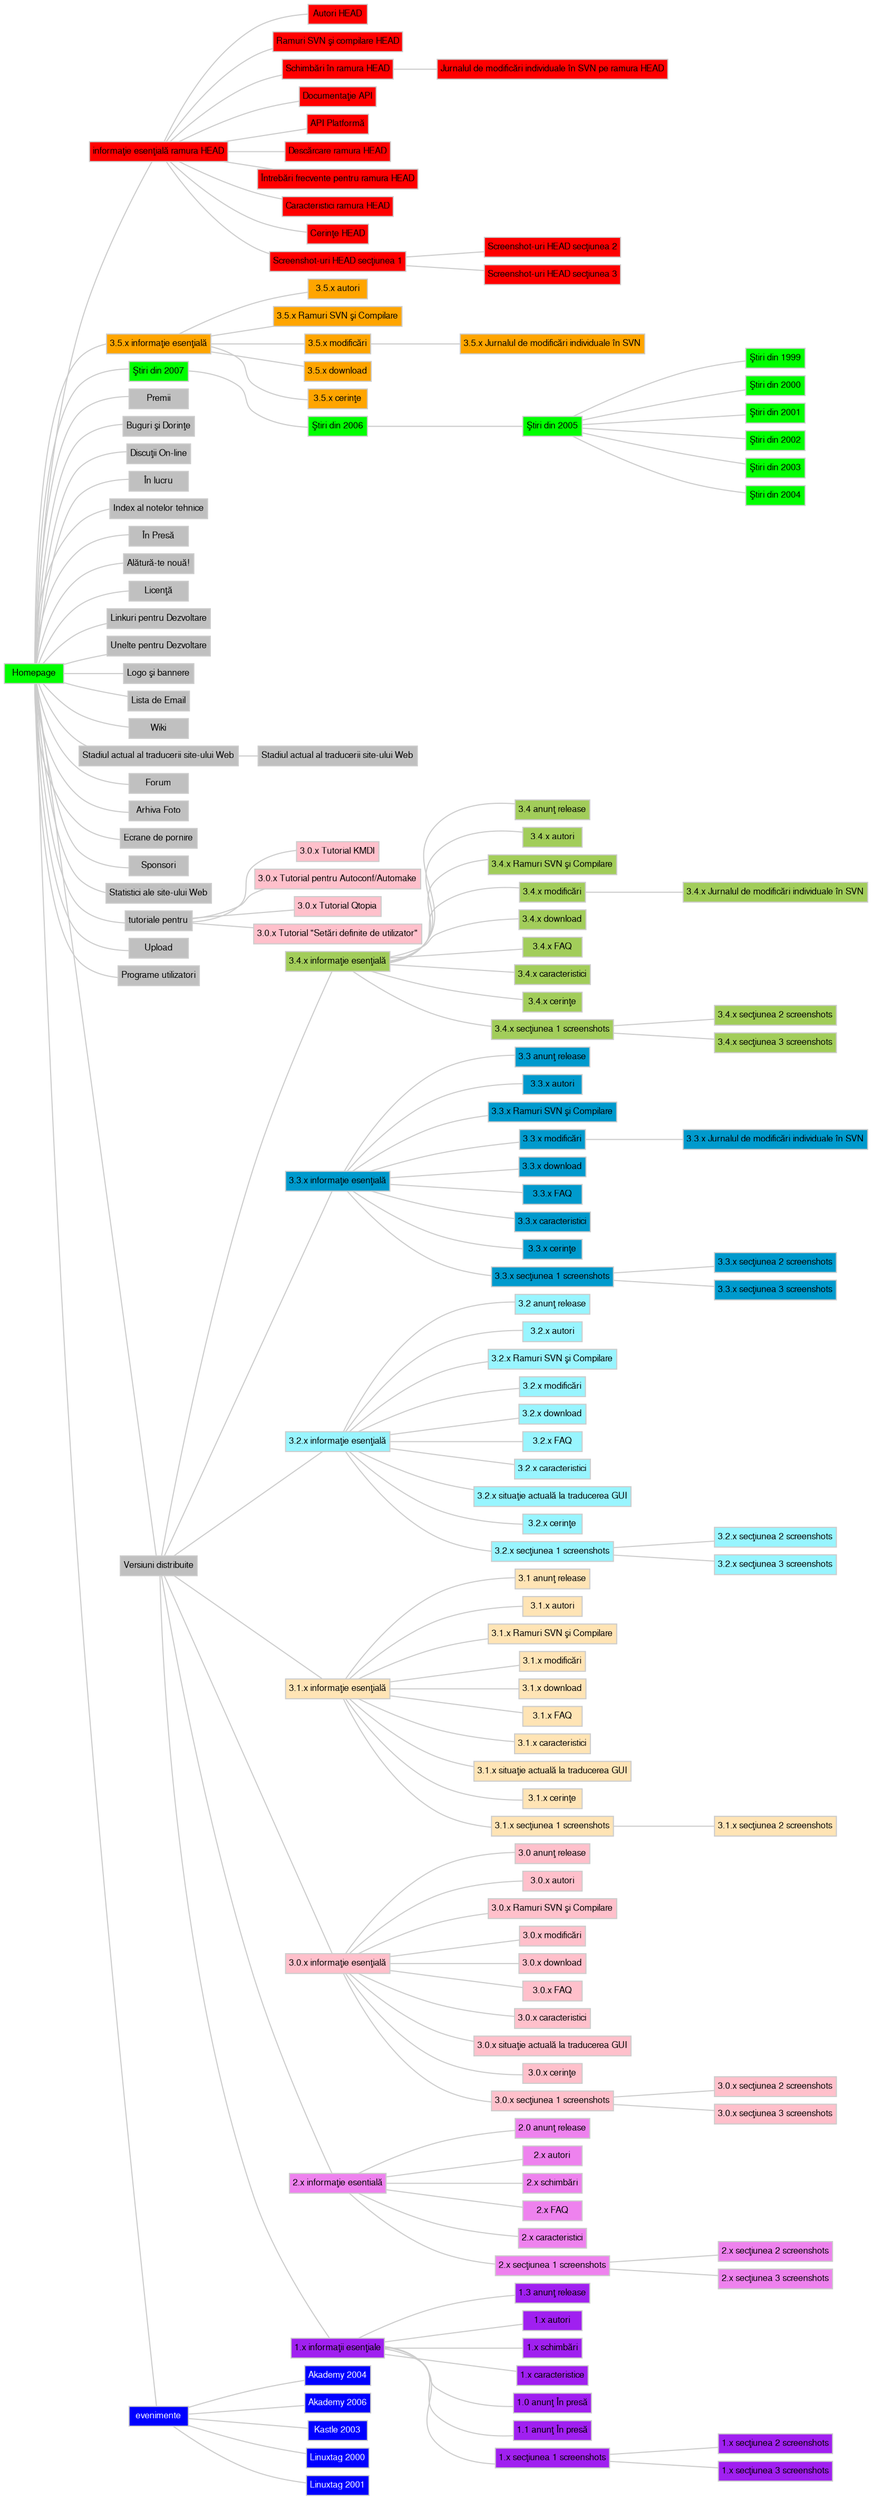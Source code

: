digraph G {
  fontpath="/usr/X11R6/lib/X11/fonts/truetype";
  charset="utf-8";
  rankdir="LR";
  ranksep="0.2";
  nodesep="0.1";
  overlap="false";
  node [shape="box",color="#cccccc",fontname="FreeSans", fontsize="8",fontcolor="#000000" margin="0.04" height="0.25"];
  edge [color="#cccccc",arrowhead="none"];
  21 [label="Autori HEAD", URL="../index.html?filename=HEAD/authors.html", fillcolor="red", fontcolor="", style="filled"];
  27 -> 21;
  22 [label="Ramuri SVN şi compilare HEAD", URL="../index.html?filename=HEAD/branches_compiling.html", fillcolor="red", fontcolor="", style="filled"];
  27 -> 22;
  159 [label="Jurnalul de modificări individuale în SVN pe ramura HEAD", URL="../index.html?filename=HEAD/ChangeLog.html", fillcolor="red", fontcolor="", style="filled"];
  29 -> 159;
  29 [label="Schimbări în ramura HEAD", URL="../index.html?filename=HEAD/changes.html", fillcolor="red", fontcolor="", style="filled"];
  27 -> 29;
  136 [label="Documentaţie API", URL="../HEAD/doc/api/", fillcolor="red", fontcolor="", style="filled"];
  27 -> 136;
  139 [label="API Platformă", URL="../HEAD/doc/platform/", fillcolor="red", fontcolor="", style="filled"];
  27 -> 139;
  24 [label="Descărcare ramura HEAD", URL="../index.html?filename=HEAD/download.html", fillcolor="red", fontcolor="", style="filled"];
  27 -> 24;
  31 [label="Întrebări frecvente pentru ramura HEAD", URL="../index.html?filename=HEAD/faq.html", fillcolor="red", fontcolor="", style="filled"];
  27 -> 31;
  30 [label="Caracteristici ramura HEAD", URL="../index.html?filename=HEAD/features.html", fillcolor="red", fontcolor="", style="filled"];
  27 -> 30;
  27 [label="informaţie esenţială ramura HEAD", URL="../index.html?filename=HEAD/kdevelop.html", fillcolor="red", fontcolor="", style="filled"];
  1 -> 27;
  23 [label="Cerinţe HEAD", URL="../index.html?filename=HEAD/requirements.html", fillcolor="red", fontcolor="", style="filled"];
  27 -> 23;
  32 [label="Screenshot-uri HEAD secţiunea 1", URL="../index.html?filename=HEAD/screenshots1.html", fillcolor="red", fontcolor="", style="filled"];
  27 -> 32;
  33 [label="Screenshot-uri HEAD secţiunea 2", URL="../index.html?filename=HEAD/screenshots2.html", fillcolor="red", fontcolor="", style="filled"];
  32 -> 33;
  34 [label="Screenshot-uri HEAD secţiunea 3", URL="../index.html?filename=HEAD/screenshots3.html", fillcolor="red", fontcolor="", style="filled"];
  32 -> 34;
  211 [label="3.5.x autori", URL="../index.html?filename=3.5/authors.html", fillcolor="orange", fontcolor="", style="filled"];
  209 -> 211;
  212 [label="3.5.x Ramuri SVN şi Compilare", URL="../index.html?filename=3.5/branches_compiling.html", fillcolor="orange", fontcolor="", style="filled"];
  209 -> 212;
  213 [label="3.5.x Jurnalul de modificări individuale în SVN", URL="../index.html?filename=3.5/ChangeLog.html", fillcolor="orange", fontcolor="", style="filled"];
  214 -> 213;
  214 [label="3.5.x modificări", URL="../index.html?filename=3.5/changes.html", fillcolor="orange", fontcolor="", style="filled"];
  209 -> 214;
  217 [label="3.5.x download", URL="../index.html?filename=3.5/download.html", fillcolor="orange", fontcolor="", style="filled"];
  209 -> 217;
  209 [label="3.5.x informaţie esenţială", URL="../index.html?filename=3.5/kdevelop.html", fillcolor="orange", fontcolor="", style="filled"];
  1 -> 209;
  220 [label="3.5.x cerinţe", URL="../index.html?filename=3.5/requirements.html", fillcolor="orange", fontcolor="", style="filled"];
  209 -> 220;
  1 [label="Homepage", URL="../index.html?filename=main.html", fillcolor="green", fontcolor="", style="filled"];
  38 [label="Ştiri din 1999", URL="../index.html?filename=main1999.html", fillcolor="green", fontcolor="", style="filled"];
  177 -> 38;
  39 [label="Ştiri din 2000", URL="../index.html?filename=main2000.html", fillcolor="green", fontcolor="", style="filled"];
  177 -> 39;
  40 [label="Ştiri din 2001", URL="../index.html?filename=main2001.html", fillcolor="green", fontcolor="", style="filled"];
  177 -> 40;
  41 [label="Ştiri din 2002", URL="../index.html?filename=main2002.html", fillcolor="green", fontcolor="", style="filled"];
  177 -> 41;
  42 [label="Ştiri din 2003", URL="../index.html?filename=main2003.html", fillcolor="green", fontcolor="", style="filled"];
  177 -> 42;
  118 [label="Ştiri din 2004", URL="../index.html?filename=main2004.html", fillcolor="green", fontcolor="", style="filled"];
  177 -> 118;
  177 [label="Ştiri din 2005", URL="../index.html?filename=main2005.html", fillcolor="green", fontcolor="", style="filled"];
  180 -> 177;
  180 [label="Ştiri din 2006", URL="../index.html?filename=main2006.html", fillcolor="green", fontcolor="", style="filled"];
  225 -> 180;
  225 [label="Ştiri din 2007", URL="../index.html?filename=main2007.html", fillcolor="green", fontcolor="", style="filled"];
  1 -> 225;
  15 [label="Premii", URL="../index.html?filename=awards.html", fillcolor="gray", fontcolor="", style="filled"];
  1 -> 15;
  5 [label="Buguri şi Dorinţe", URL="../index.html?filename=bugs.html", fillcolor="gray", fontcolor="", style="filled"];
  1 -> 5;
  135 [label="Discuţii On-line", URL="../chat/", fillcolor="gray", fontcolor="", style="filled"];
  1 -> 135;
  105 [label="În lucru", URL="../index.html?filename=current_work.html", fillcolor="gray", fontcolor="", style="filled"];
  1 -> 105;
  117 [label="Index al notelor tehnice", URL="../index.html?filename=doc/technotes/index.html", fillcolor="gray", fontcolor="", style="filled"];
  1 -> 117;
  36 [label="În Presă", URL="../index.html?filename=in_the_press.html", fillcolor="gray", fontcolor="", style="filled"];
  1 -> 36;
  16 [label="Alătură-te nouă!", URL="../index.html?filename=join-the-team.html", fillcolor="gray", fontcolor="", style="filled"];
  1 -> 16;
  37 [label="Licenţă", URL="../index.html?filename=license.html", fillcolor="gray", fontcolor="", style="filled"];
  1 -> 37;
  7 [label="Linkuri pentru Dezvoltare", URL="../index.html?filename=links_development.html", fillcolor="gray", fontcolor="", style="filled"];
  1 -> 7;
  11 [label="Unelte pentru Dezvoltare", URL="../index.html?filename=links_tools.html", fillcolor="gray", fontcolor="", style="filled"];
  1 -> 11;
  13 [label="Logo şi bannere", URL="../index.html?filename=logos_banners.html", fillcolor="gray", fontcolor="", style="filled"];
  1 -> 13;
  17 [label="Lista de Email", URL="../index.html?filename=mailinglist.html", fillcolor="gray", fontcolor="", style="filled"];
  1 -> 17;
  134 [label="Wiki", URL="../mediawiki/", fillcolor="gray", fontcolor="", style="filled"];
  1 -> 134;
  112 [label="Stadiul actual al traducerii site-ului Web", URL="../index.html?filename=optional_files_translation_status.html", fillcolor="gray", fontcolor="", style="filled"];
  111 -> 112;
  137 [label="Forum", URL="../phorum5/", fillcolor="gray", fontcolor="", style="filled"];
  1 -> 137;
  43 [label="Arhiva Foto", URL="../index.html?filename=pic_corner.html", fillcolor="gray", fontcolor="", style="filled"];
  1 -> 43;
  44 [label="Ecrane de pornire", URL="../index.html?filename=splashscreens.html", fillcolor="gray", fontcolor="", style="filled"];
  1 -> 44;
  8 [label="Sponsori", URL="../index.html?filename=sponsors.html", fillcolor="gray", fontcolor="", style="filled"];
  1 -> 8;
  45 [label="Statistici ale site-ului Web", URL="../index.html?filename=stats.html", fillcolor="gray", fontcolor="", style="filled"];
  1 -> 45;
  103 [label="tutoriale pentru", URL="../index.html?filename=tutorials.html", fillcolor="gray", fontcolor="", style="filled"];
  1 -> 103;
  18 [label="Upload", URL="../index.html?filename=upload.html", fillcolor="gray", fontcolor="", style="filled"];
  1 -> 18;
  9 [label="Programe utilizatori", URL="../index.html?filename=users.html", fillcolor="gray", fontcolor="", style="filled"];
  1 -> 9;
  12 [label="Versiuni distribuite", URL="../index.html?filename=versions.html", fillcolor="gray", fontcolor="", style="filled"];
  1 -> 12;
  111 [label="Stadiul actual al traducerii site-ului Web", URL="../index.html?filename=website_translation_status.html", fillcolor="gray", fontcolor="", style="filled"];
  1 -> 111;
  162 [label="3.4 anunţ release", URL="../index.html?filename=3.4/announce-kdevelop-3.4.html", fillcolor="darkolivegreen3", fontcolor="", style="filled"];
  161 -> 162;
  163 [label="3.4.x autori", URL="../index.html?filename=3.4/authors.html", fillcolor="darkolivegreen3", fontcolor="", style="filled"];
  161 -> 163;
  164 [label="3.4.x Ramuri SVN şi Compilare", URL="../index.html?filename=3.4/branches_compiling.html", fillcolor="darkolivegreen3", fontcolor="", style="filled"];
  161 -> 164;
  165 [label="3.4.x Jurnalul de modificări individuale în SVN", URL="../index.html?filename=3.4/ChangeLog.html", fillcolor="darkolivegreen3", fontcolor="", style="filled"];
  166 -> 165;
  166 [label="3.4.x modificări", URL="../index.html?filename=3.4/changes.html", fillcolor="darkolivegreen3", fontcolor="", style="filled"];
  161 -> 166;
  168 [label="3.4.x download", URL="../index.html?filename=3.4/download.html", fillcolor="darkolivegreen3", fontcolor="", style="filled"];
  161 -> 168;
  169 [label="3.4.x FAQ", URL="../index.html?filename=3.4/faq.html", fillcolor="darkolivegreen3", fontcolor="", style="filled"];
  161 -> 169;
  170 [label="3.4.x caracteristici", URL="../index.html?filename=3.4/features.html", fillcolor="darkolivegreen3", fontcolor="", style="filled"];
  161 -> 170;
  161 [label="3.4.x informaţie esenţială", URL="../index.html?filename=3.4/kdevelop.html", fillcolor="darkolivegreen3", fontcolor="", style="filled"];
  12 -> 161;
  172 [label="3.4.x cerinţe", URL="../index.html?filename=3.4/requirements.html", fillcolor="darkolivegreen3", fontcolor="", style="filled"];
  161 -> 172;
  173 [label="3.4.x secţiunea 1 screenshots", URL="../index.html?filename=3.4/screenshots1.html", fillcolor="darkolivegreen3", fontcolor="", style="filled"];
  161 -> 173;
  174 [label="3.4.x secţiunea 2 screenshots", URL="../index.html?filename=3.4/screenshots2.html", fillcolor="darkolivegreen3", fontcolor="", style="filled"];
  173 -> 174;
  175 [label="3.4.x secţiunea 3 screenshots", URL="../index.html?filename=3.4/screenshots3.html", fillcolor="darkolivegreen3", fontcolor="", style="filled"];
  173 -> 175;
  144 [label="3.3 anunţ release", URL="../index.html?filename=3.3/announce-kdevelop-3.3.html", fillcolor="deepskyblue3", fontcolor="", style="filled"];
  143 -> 144;
  145 [label="3.3.x autori", URL="../index.html?filename=3.3/authors.html", fillcolor="deepskyblue3", fontcolor="", style="filled"];
  143 -> 145;
  146 [label="3.3.x Ramuri SVN şi Compilare", URL="../index.html?filename=3.3/branches_compiling.html", fillcolor="deepskyblue3", fontcolor="", style="filled"];
  143 -> 146;
  158 [label="3.3.x Jurnalul de modificări individuale în SVN", URL="../index.html?filename=3.3/ChangeLog.html", fillcolor="deepskyblue3", fontcolor="", style="filled"];
  147 -> 158;
  147 [label="3.3.x modificări", URL="../index.html?filename=3.3/changes.html", fillcolor="deepskyblue3", fontcolor="", style="filled"];
  143 -> 147;
  149 [label="3.3.x download", URL="../index.html?filename=3.3/download.html", fillcolor="deepskyblue3", fontcolor="", style="filled"];
  143 -> 149;
  150 [label="3.3.x FAQ", URL="../index.html?filename=3.3/faq.html", fillcolor="deepskyblue3", fontcolor="", style="filled"];
  143 -> 150;
  151 [label="3.3.x caracteristici", URL="../index.html?filename=3.3/features.html", fillcolor="deepskyblue3", fontcolor="", style="filled"];
  143 -> 151;
  143 [label="3.3.x informaţie esenţială", URL="../index.html?filename=3.3/kdevelop.html", fillcolor="deepskyblue3", fontcolor="", style="filled"];
  12 -> 143;
  153 [label="3.3.x cerinţe", URL="../index.html?filename=3.3/requirements.html", fillcolor="deepskyblue3", fontcolor="", style="filled"];
  143 -> 153;
  154 [label="3.3.x secţiunea 1 screenshots", URL="../index.html?filename=3.3/screenshots1.html", fillcolor="deepskyblue3", fontcolor="", style="filled"];
  143 -> 154;
  155 [label="3.3.x secţiunea 2 screenshots", URL="../index.html?filename=3.3/screenshots2.html", fillcolor="deepskyblue3", fontcolor="", style="filled"];
  154 -> 155;
  156 [label="3.3.x secţiunea 3 screenshots", URL="../index.html?filename=3.3/screenshots3.html", fillcolor="deepskyblue3", fontcolor="", style="filled"];
  154 -> 156;
  120 [label="3.2 anunţ release", URL="../index.html?filename=3.2/announce-kdevelop-3.2.html", fillcolor="cadetblue1", fontcolor="", style="filled"];
  119 -> 120;
  121 [label="3.2.x autori", URL="../index.html?filename=3.2/authors.html", fillcolor="cadetblue1", fontcolor="", style="filled"];
  119 -> 121;
  122 [label="3.2.x Ramuri SVN şi Compilare", URL="../index.html?filename=3.2/branches_compiling.html", fillcolor="cadetblue1", fontcolor="", style="filled"];
  119 -> 122;
  123 [label="3.2.x modificări", URL="../index.html?filename=3.2/changes.html", fillcolor="cadetblue1", fontcolor="", style="filled"];
  119 -> 123;
  125 [label="3.2.x download", URL="../index.html?filename=3.2/download.html", fillcolor="cadetblue1", fontcolor="", style="filled"];
  119 -> 125;
  126 [label="3.2.x FAQ", URL="../index.html?filename=3.2/faq.html", fillcolor="cadetblue1", fontcolor="", style="filled"];
  119 -> 126;
  127 [label="3.2.x caracteristici", URL="../index.html?filename=3.2/features.html", fillcolor="cadetblue1", fontcolor="", style="filled"];
  119 -> 127;
  119 [label="3.2.x informaţie esenţială", URL="../index.html?filename=3.2/kdevelop.html", fillcolor="cadetblue1", fontcolor="", style="filled"];
  12 -> 119;
  128 [label="3.2.x situaţie actuală la traducerea GUI", URL="../index.html?filename=3.2/kdevelop_po_status.html", fillcolor="cadetblue1", fontcolor="", style="filled"];
  119 -> 128;
  133 [label="3.2.x cerinţe", URL="../index.html?filename=3.2/requirements.html", fillcolor="cadetblue1", fontcolor="", style="filled"];
  119 -> 133;
  129 [label="3.2.x secţiunea 1 screenshots", URL="../index.html?filename=3.2/screenshots1.html", fillcolor="cadetblue1", fontcolor="", style="filled"];
  119 -> 129;
  130 [label="3.2.x secţiunea 2 screenshots", URL="../index.html?filename=3.2/screenshots2.html", fillcolor="cadetblue1", fontcolor="", style="filled"];
  129 -> 130;
  131 [label="3.2.x secţiunea 3 screenshots", URL="../index.html?filename=3.2/screenshots3.html", fillcolor="cadetblue1", fontcolor="", style="filled"];
  129 -> 131;
  88 [label="3.1 anunţ release", URL="../index.html?filename=3.1/announce-kdevelop-3.1.html", fillcolor="moccasin", fontcolor="", style="filled"];
  4 -> 88;
  77 [label="3.1.x autori", URL="../index.html?filename=3.1/authors.html", fillcolor="moccasin", fontcolor="", style="filled"];
  4 -> 77;
  78 [label="3.1.x Ramuri SVN şi Compilare", URL="../index.html?filename=3.1/branches_compiling.html", fillcolor="moccasin", fontcolor="", style="filled"];
  4 -> 78;
  89 [label="3.1.x modificări", URL="../index.html?filename=3.1/changes.html", fillcolor="moccasin", fontcolor="", style="filled"];
  4 -> 89;
  80 [label="3.1.x download", URL="../index.html?filename=3.1/download.html", fillcolor="moccasin", fontcolor="", style="filled"];
  4 -> 80;
  90 [label="3.1.x FAQ", URL="../index.html?filename=3.1/faq.html", fillcolor="moccasin", fontcolor="", style="filled"];
  4 -> 90;
  91 [label="3.1.x caracteristici", URL="../index.html?filename=3.1/features.html", fillcolor="moccasin", fontcolor="", style="filled"];
  4 -> 91;
  4 [label="3.1.x informaţie esenţială", URL="../index.html?filename=3.1/kdevelop.html", fillcolor="moccasin", fontcolor="", style="filled"];
  12 -> 4;
  81 [label="3.1.x situaţie actuală la traducerea GUI", URL="../index.html?filename=3.1/kdevelop_po_status.html", fillcolor="moccasin", fontcolor="", style="filled"];
  4 -> 81;
  82 [label="3.1.x cerinţe", URL="../index.html?filename=3.1/requirements.html", fillcolor="moccasin", fontcolor="", style="filled"];
  4 -> 82;
  92 [label="3.1.x secţiunea 1 screenshots", URL="../index.html?filename=3.1/screenshots1.html", fillcolor="moccasin", fontcolor="", style="filled"];
  4 -> 92;
  93 [label="3.1.x secţiunea 2 screenshots", URL="../index.html?filename=3.1/screenshots2.html", fillcolor="moccasin", fontcolor="", style="filled"];
  92 -> 93;
  62 [label="3.0 anunţ release", URL="../index.html?filename=3.0/announce-kdevelop-3.0.html", fillcolor="pink", fontcolor="", style="filled"];
  3 -> 62;
  69 [label="3.0.x autori", URL="../index.html?filename=3.0/authors.html", fillcolor="pink", fontcolor="", style="filled"];
  3 -> 69;
  73 [label="3.0.x Ramuri SVN şi Compilare", URL="../index.html?filename=3.0/branches_compiling.html", fillcolor="pink", fontcolor="", style="filled"];
  3 -> 73;
  63 [label="3.0.x modificări", URL="../index.html?filename=3.0/changes.html", fillcolor="pink", fontcolor="", style="filled"];
  3 -> 63;
  140 [label="3.0.x Tutorial KMDI", URL="../3.0/doc/kmditutorial/index.html", fillcolor="pink", fontcolor="", style="filled"];
  103 -> 140;
  76 [label="3.0.x Tutorial pentru Autoconf/Automake", URL="../index.html?filename=3.0/doc/tutorial_autoconf.html", fillcolor="pink", fontcolor="", style="filled"];
  103 -> 76;
  141 [label="3.0.x Tutorial Qtopia", URL="../3.0/doc/tutorial_qtopia/index.html", fillcolor="pink", fontcolor="", style="filled"];
  103 -> 141;
  142 [label="3.0.x Tutorial \"Setări definite de utilizator\"", URL="../3.0/doc/tutorial_settings/index.html", fillcolor="pink", fontcolor="", style="filled"];
  103 -> 142;
  74 [label="3.0.x download", URL="../index.html?filename=3.0/download.html", fillcolor="pink", fontcolor="", style="filled"];
  3 -> 74;
  64 [label="3.0.x FAQ", URL="../index.html?filename=3.0/faq.html", fillcolor="pink", fontcolor="", style="filled"];
  3 -> 64;
  71 [label="3.0.x caracteristici", URL="../index.html?filename=3.0/features.html", fillcolor="pink", fontcolor="", style="filled"];
  3 -> 71;
  3 [label="3.0.x informaţie esenţială", URL="../index.html?filename=3.0/kdevelop.html", fillcolor="pink", fontcolor="", style="filled"];
  12 -> 3;
  160 [label="3.0.x situaţie actuală la traducerea GUI", URL="../index.html?filename=3.0/kdevelop_po_status.html", fillcolor="pink", fontcolor="", style="filled"];
  3 -> 160;
  72 [label="3.0.x cerinţe", URL="../index.html?filename=3.0/requirements.html", fillcolor="pink", fontcolor="", style="filled"];
  3 -> 72;
  66 [label="3.0.x secţiunea 1 screenshots", URL="../index.html?filename=3.0/screenshots1.html", fillcolor="pink", fontcolor="", style="filled"];
  3 -> 66;
  67 [label="3.0.x secţiunea 2 screenshots", URL="../index.html?filename=3.0/screenshots2.html", fillcolor="pink", fontcolor="", style="filled"];
  66 -> 67;
  68 [label="3.0.x secţiunea 3 screenshots", URL="../index.html?filename=3.0/screenshots3.html", fillcolor="pink", fontcolor="", style="filled"];
  66 -> 68;
  54 [label="2.0 anunţ release", URL="../index.html?filename=2.1/announce-kdevelop-2.0.html", fillcolor="violet", fontcolor="", style="filled"];
  20 -> 54;
  55 [label="2.x autori", URL="../index.html?filename=2.1/authors.html", fillcolor="violet", fontcolor="", style="filled"];
  20 -> 55;
  56 [label="2.x schimbări", URL="../index.html?filename=2.1/changes.html", fillcolor="violet", fontcolor="", style="filled"];
  20 -> 56;
  57 [label="2.x FAQ", URL="../index.html?filename=2.1/faq.html", fillcolor="violet", fontcolor="", style="filled"];
  20 -> 57;
  58 [label="2.x caracteristici", URL="../index.html?filename=2.1/features.html", fillcolor="violet", fontcolor="", style="filled"];
  20 -> 58;
  20 [label="2.x informaţie esentială", URL="../index.html?filename=2.1/kdevelop.html", fillcolor="violet", fontcolor="", style="filled"];
  12 -> 20;
  59 [label="2.x secţiunea 1 screenshots", URL="../index.html?filename=2.1/screenshots1.html", fillcolor="violet", fontcolor="", style="filled"];
  20 -> 59;
  60 [label="2.x secţiunea 2 screenshots", URL="../index.html?filename=2.1/screenshots2.html", fillcolor="violet", fontcolor="", style="filled"];
  59 -> 60;
  61 [label="2.x secţiunea 3 screenshots", URL="../index.html?filename=2.1/screenshots3.html", fillcolor="violet", fontcolor="", style="filled"];
  59 -> 61;
  46 [label="1.3 anunţ release", URL="../index.html?filename=1.3/announce-kdevelop-1.3.html", fillcolor="purple", fontcolor="", style="filled"];
  19 -> 46;
  47 [label="1.x autori", URL="../index.html?filename=1.3/authors.html", fillcolor="purple", fontcolor="", style="filled"];
  19 -> 47;
  48 [label="1.x schimbări", URL="../index.html?filename=1.3/changes.html", fillcolor="purple", fontcolor="", style="filled"];
  19 -> 48;
  49 [label="1.x caracteristice", URL="../index.html?filename=1.3/features.html", fillcolor="purple", fontcolor="", style="filled"];
  19 -> 49;
  19 [label="1.x informaţii esenţiale", URL="../index.html?filename=1.3/kdevelop.html", fillcolor="purple", fontcolor="", style="filled"];
  12 -> 19;
  2 [label="1.0 anunţ În presă", URL="../index.html?filename=1.3/pressrelease1.0.html", fillcolor="purple", fontcolor="", style="filled"];
  19 -> 2;
  50 [label="1.1 anunţ În presă", URL="../index.html?filename=1.3/pressrelease1.1.html", fillcolor="purple", fontcolor="", style="filled"];
  19 -> 50;
  51 [label="1.x secţiunea 1 screenshots", URL="../index.html?filename=1.3/screenshots1.html", fillcolor="purple", fontcolor="", style="filled"];
  19 -> 51;
  52 [label="1.x secţiunea 2 screenshots", URL="../index.html?filename=1.3/screenshots2.html", fillcolor="purple", fontcolor="", style="filled"];
  51 -> 52;
  53 [label="1.x secţiunea 3 screenshots", URL="../index.html?filename=1.3/screenshots3.html", fillcolor="purple", fontcolor="", style="filled"];
  51 -> 53;
  84 [label="evenimente", URL="../index.html?filename=events.html", fillcolor="blue", fontcolor="white", style="filled"];
  1 -> 84;
  114 [label="Akademy 2004", URL="../index.html?filename=events/akademy2004.html", fillcolor="blue", fontcolor="white", style="filled"];
  84 -> 114;
  178 [label="Akademy 2006", URL="../index.html?filename=events/akademy2006.html", fillcolor="blue", fontcolor="white", style="filled"];
  84 -> 178;
  87 [label="Kastle 2003", URL="../index.html?filename=events/kastle2003.html", fillcolor="blue", fontcolor="white", style="filled"];
  84 -> 87;
  85 [label="Linuxtag 2000", URL="../index.html?filename=events/linuxtag2000.html", fillcolor="blue", fontcolor="white", style="filled"];
  84 -> 85;
  86 [label="Linuxtag 2001", URL="../index.html?filename=events/linuxtag2001.html", fillcolor="blue", fontcolor="white", style="filled"];
  84 -> 86;
}